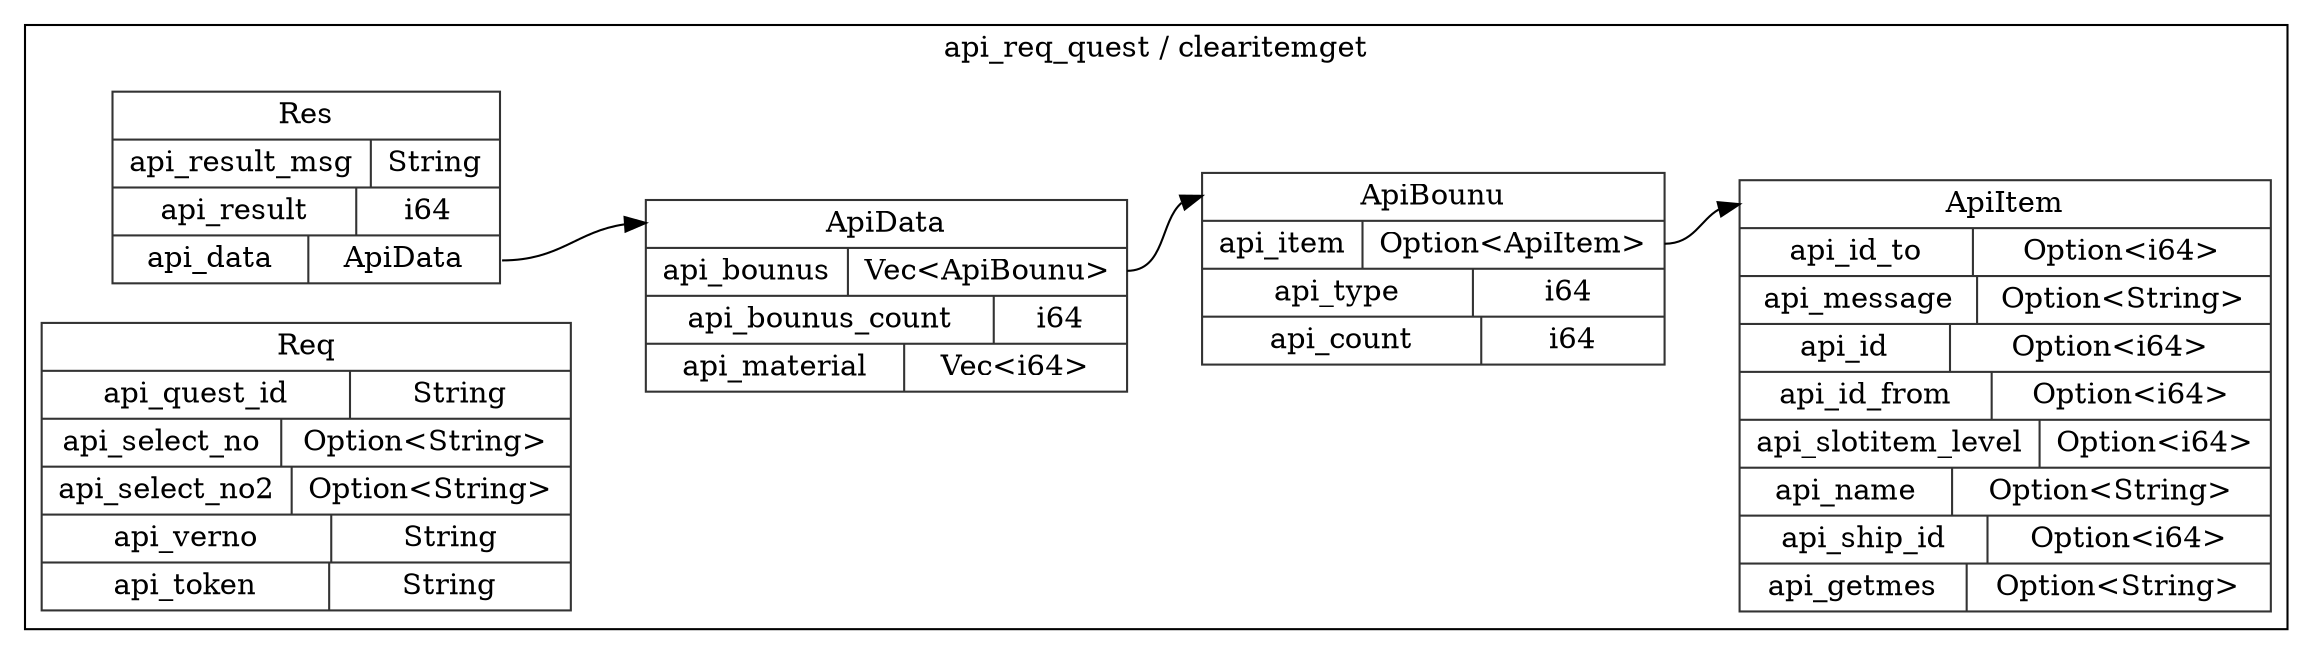 digraph {
  rankdir=LR;
  subgraph cluster_0 {
    label="api_req_quest / clearitemget";
    node [style="filled", color=white, style="solid", color=gray20];
    api_req_quest__clearitemget__Res [label="<Res> Res  | { api_result_msg | <api_result_msg> String } | { api_result | <api_result> i64 } | { api_data | <api_data> ApiData }", shape=record];
    api_req_quest__clearitemget__ApiData;
    api_req_quest__clearitemget__Res:api_data:e -> api_req_quest__clearitemget__ApiData:ApiData:w;
    api_req_quest__clearitemget__ApiData [label="<ApiData> ApiData  | { api_bounus | <api_bounus> Vec\<ApiBounu\> } | { api_bounus_count | <api_bounus_count> i64 } | { api_material | <api_material> Vec\<i64\> }", shape=record];
    api_req_quest__clearitemget__ApiBounu;
    api_req_quest__clearitemget__ApiData:api_bounus:e -> api_req_quest__clearitemget__ApiBounu:ApiBounu:w;
    api_req_quest__clearitemget__Req [label="<Req> Req  | { api_quest_id | <api_quest_id> String } | { api_select_no | <api_select_no> Option\<String\> } | { api_select_no2 | <api_select_no2> Option\<String\> } | { api_verno | <api_verno> String } | { api_token | <api_token> String }", shape=record];
    api_req_quest__clearitemget__ApiItem [label="<ApiItem> ApiItem  | { api_id_to | <api_id_to> Option\<i64\> } | { api_message | <api_message> Option\<String\> } | { api_id | <api_id> Option\<i64\> } | { api_id_from | <api_id_from> Option\<i64\> } | { api_slotitem_level | <api_slotitem_level> Option\<i64\> } | { api_name | <api_name> Option\<String\> } | { api_ship_id | <api_ship_id> Option\<i64\> } | { api_getmes | <api_getmes> Option\<String\> }", shape=record];
    api_req_quest__clearitemget__ApiBounu [label="<ApiBounu> ApiBounu  | { api_item | <api_item> Option\<ApiItem\> } | { api_type | <api_type> i64 } | { api_count | <api_count> i64 }", shape=record];
    api_req_quest__clearitemget__ApiBounu:api_item:e -> api_req_quest__clearitemget__ApiItem:ApiItem:w;
  }
}
